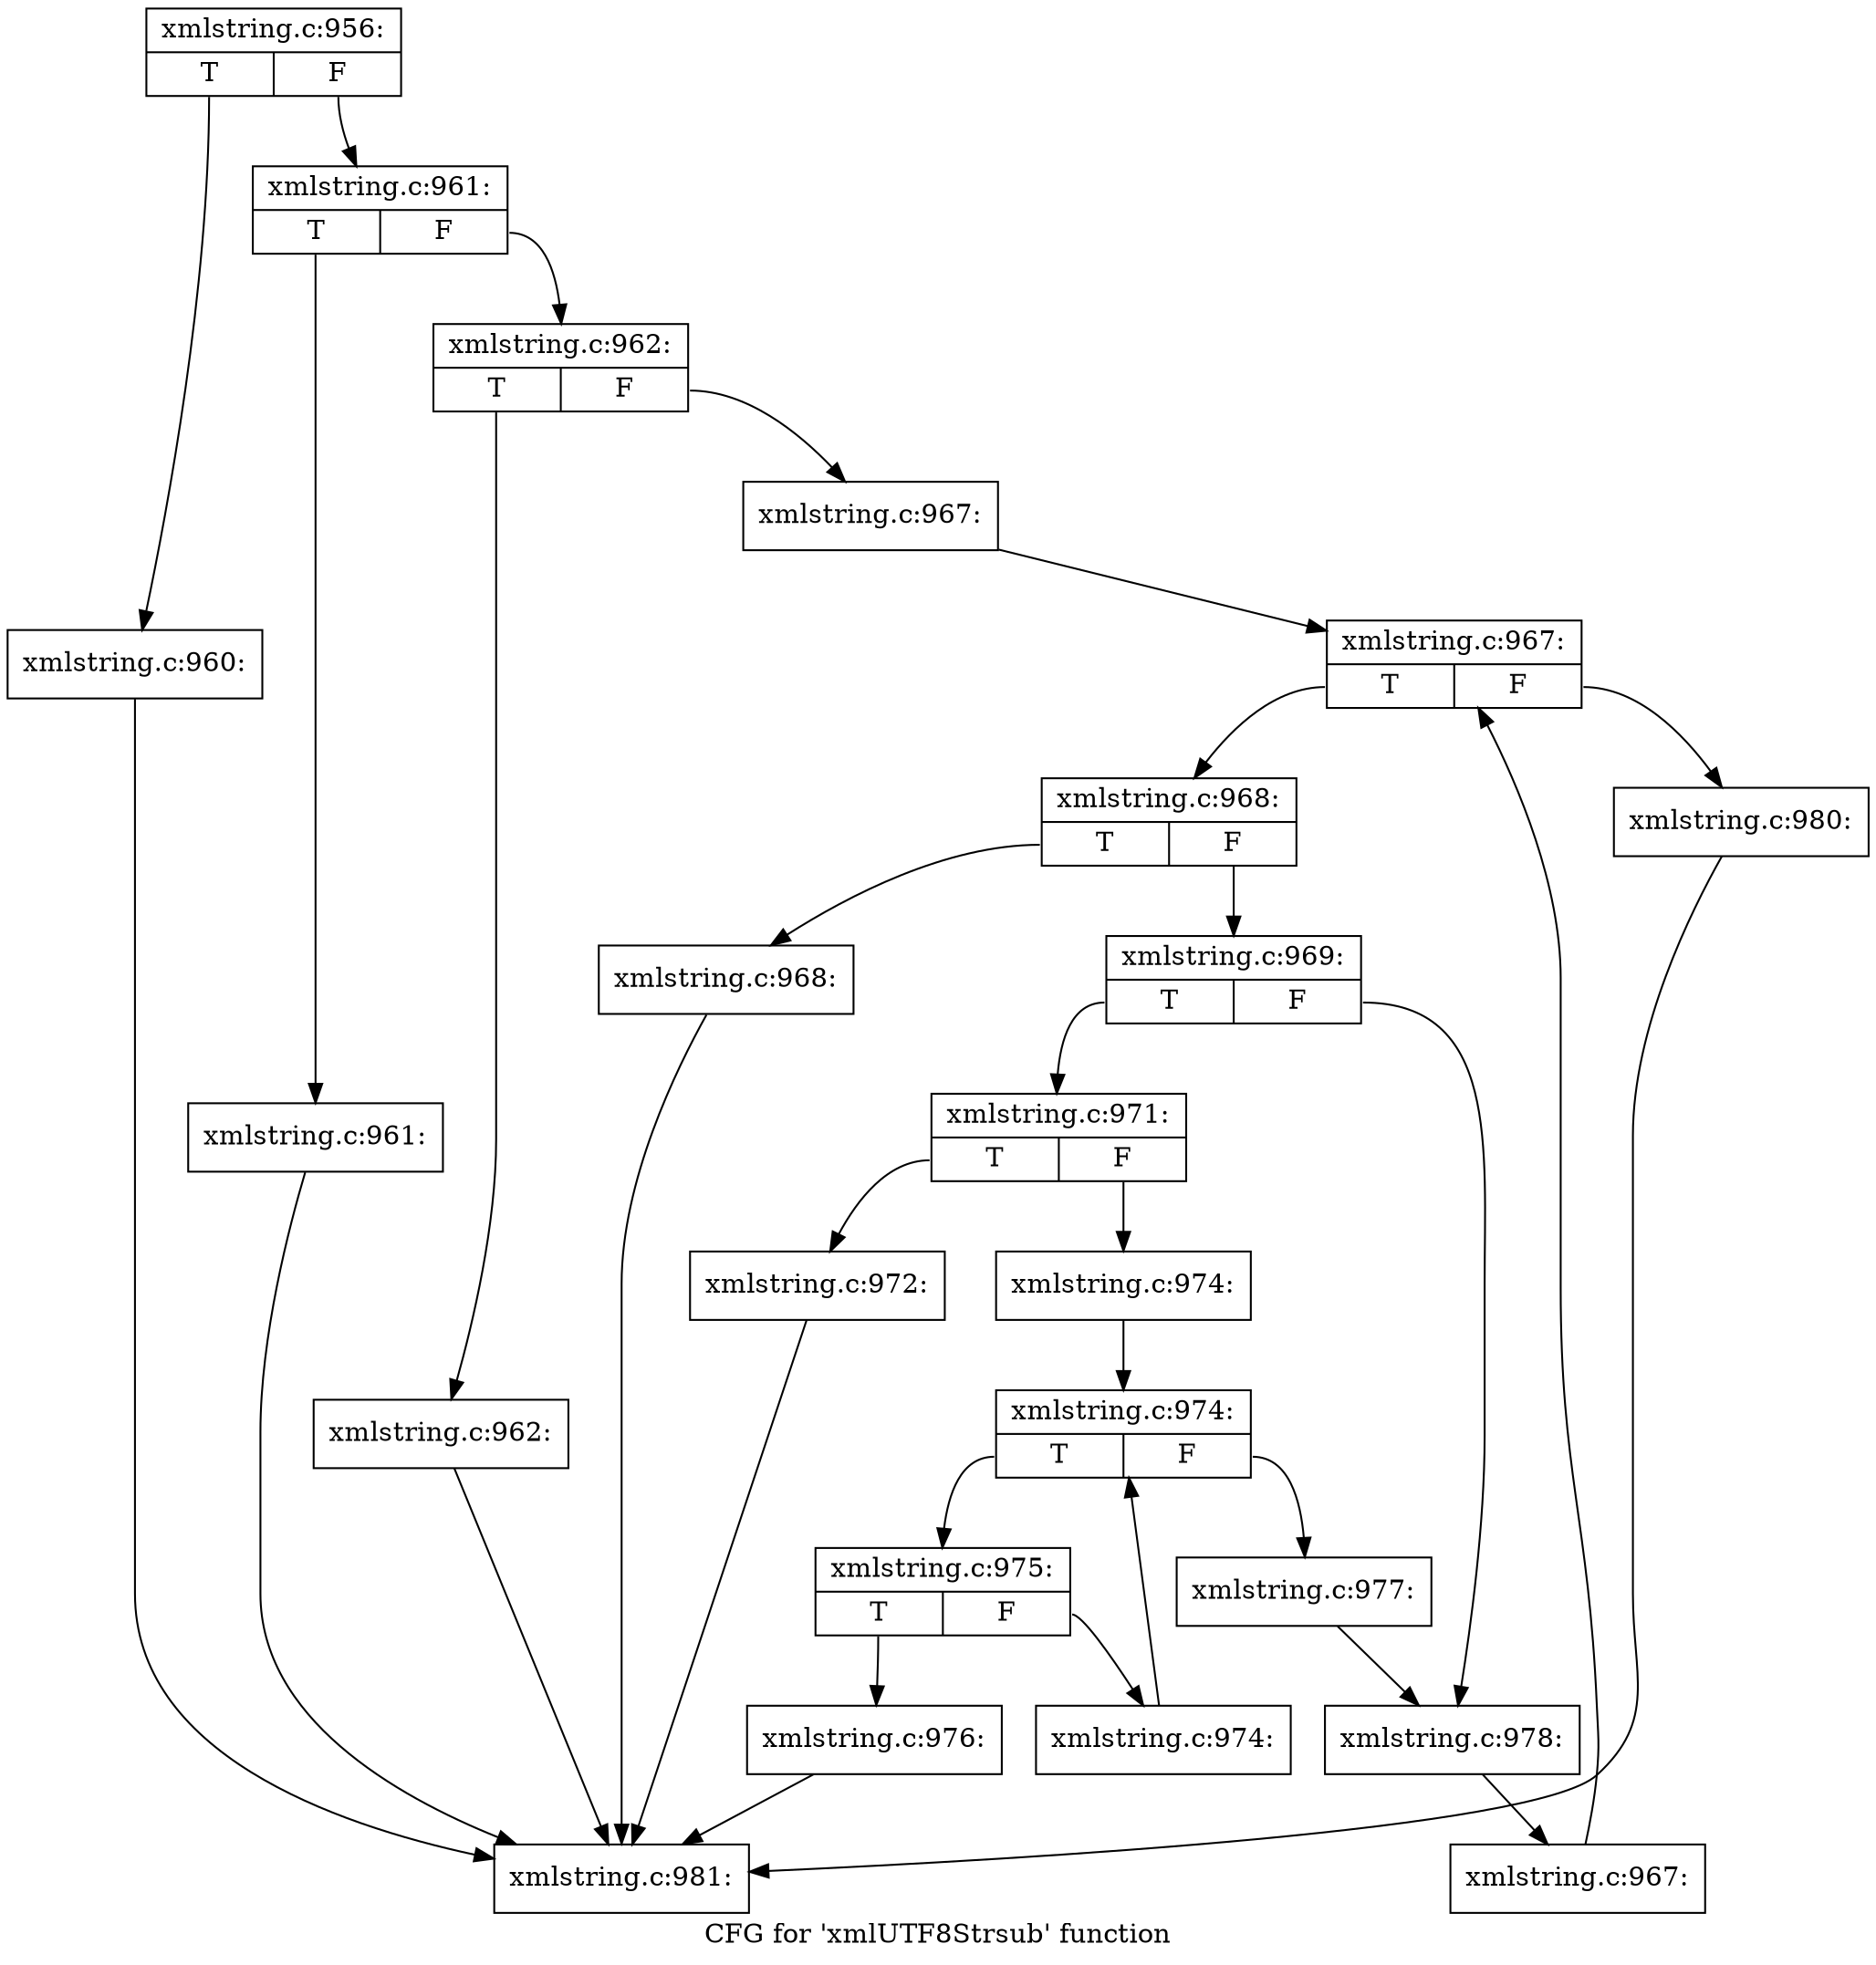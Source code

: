 digraph "CFG for 'xmlUTF8Strsub' function" {
	label="CFG for 'xmlUTF8Strsub' function";

	Node0x393b930 [shape=record,label="{xmlstring.c:956:|{<s0>T|<s1>F}}"];
	Node0x393b930:s0 -> Node0x3946300;
	Node0x393b930:s1 -> Node0x3946350;
	Node0x3946300 [shape=record,label="{xmlstring.c:960:}"];
	Node0x3946300 -> Node0x36653c0;
	Node0x3946350 [shape=record,label="{xmlstring.c:961:|{<s0>T|<s1>F}}"];
	Node0x3946350:s0 -> Node0x39467b0;
	Node0x3946350:s1 -> Node0x3946800;
	Node0x39467b0 [shape=record,label="{xmlstring.c:961:}"];
	Node0x39467b0 -> Node0x36653c0;
	Node0x3946800 [shape=record,label="{xmlstring.c:962:|{<s0>T|<s1>F}}"];
	Node0x3946800:s0 -> Node0x3946c60;
	Node0x3946800:s1 -> Node0x3946cb0;
	Node0x3946c60 [shape=record,label="{xmlstring.c:962:}"];
	Node0x3946c60 -> Node0x36653c0;
	Node0x3946cb0 [shape=record,label="{xmlstring.c:967:}"];
	Node0x3946cb0 -> Node0x3947240;
	Node0x3947240 [shape=record,label="{xmlstring.c:967:|{<s0>T|<s1>F}}"];
	Node0x3947240:s0 -> Node0x3947520;
	Node0x3947240:s1 -> Node0x39470a0;
	Node0x3947520 [shape=record,label="{xmlstring.c:968:|{<s0>T|<s1>F}}"];
	Node0x3947520:s0 -> Node0x39478c0;
	Node0x3947520:s1 -> Node0x3947910;
	Node0x39478c0 [shape=record,label="{xmlstring.c:968:}"];
	Node0x39478c0 -> Node0x36653c0;
	Node0x3947910 [shape=record,label="{xmlstring.c:969:|{<s0>T|<s1>F}}"];
	Node0x3947910:s0 -> Node0x3947fd0;
	Node0x3947910:s1 -> Node0x3948020;
	Node0x3947fd0 [shape=record,label="{xmlstring.c:971:|{<s0>T|<s1>F}}"];
	Node0x3947fd0:s0 -> Node0x3948460;
	Node0x3947fd0:s1 -> Node0x39484b0;
	Node0x3948460 [shape=record,label="{xmlstring.c:972:}"];
	Node0x3948460 -> Node0x36653c0;
	Node0x39484b0 [shape=record,label="{xmlstring.c:974:}"];
	Node0x39484b0 -> Node0x3948a10;
	Node0x3948a10 [shape=record,label="{xmlstring.c:974:|{<s0>T|<s1>F}}"];
	Node0x3948a10:s0 -> Node0x3949020;
	Node0x3948a10:s1 -> Node0x3948c30;
	Node0x3949020 [shape=record,label="{xmlstring.c:975:|{<s0>T|<s1>F}}"];
	Node0x3949020:s0 -> Node0x39491a0;
	Node0x3949020:s1 -> Node0x39491f0;
	Node0x39491a0 [shape=record,label="{xmlstring.c:976:}"];
	Node0x39491a0 -> Node0x36653c0;
	Node0x39491f0 [shape=record,label="{xmlstring.c:974:}"];
	Node0x39491f0 -> Node0x3948a10;
	Node0x3948c30 [shape=record,label="{xmlstring.c:977:}"];
	Node0x3948c30 -> Node0x3948020;
	Node0x3948020 [shape=record,label="{xmlstring.c:978:}"];
	Node0x3948020 -> Node0x3947490;
	Node0x3947490 [shape=record,label="{xmlstring.c:967:}"];
	Node0x3947490 -> Node0x3947240;
	Node0x39470a0 [shape=record,label="{xmlstring.c:980:}"];
	Node0x39470a0 -> Node0x36653c0;
	Node0x36653c0 [shape=record,label="{xmlstring.c:981:}"];
}
